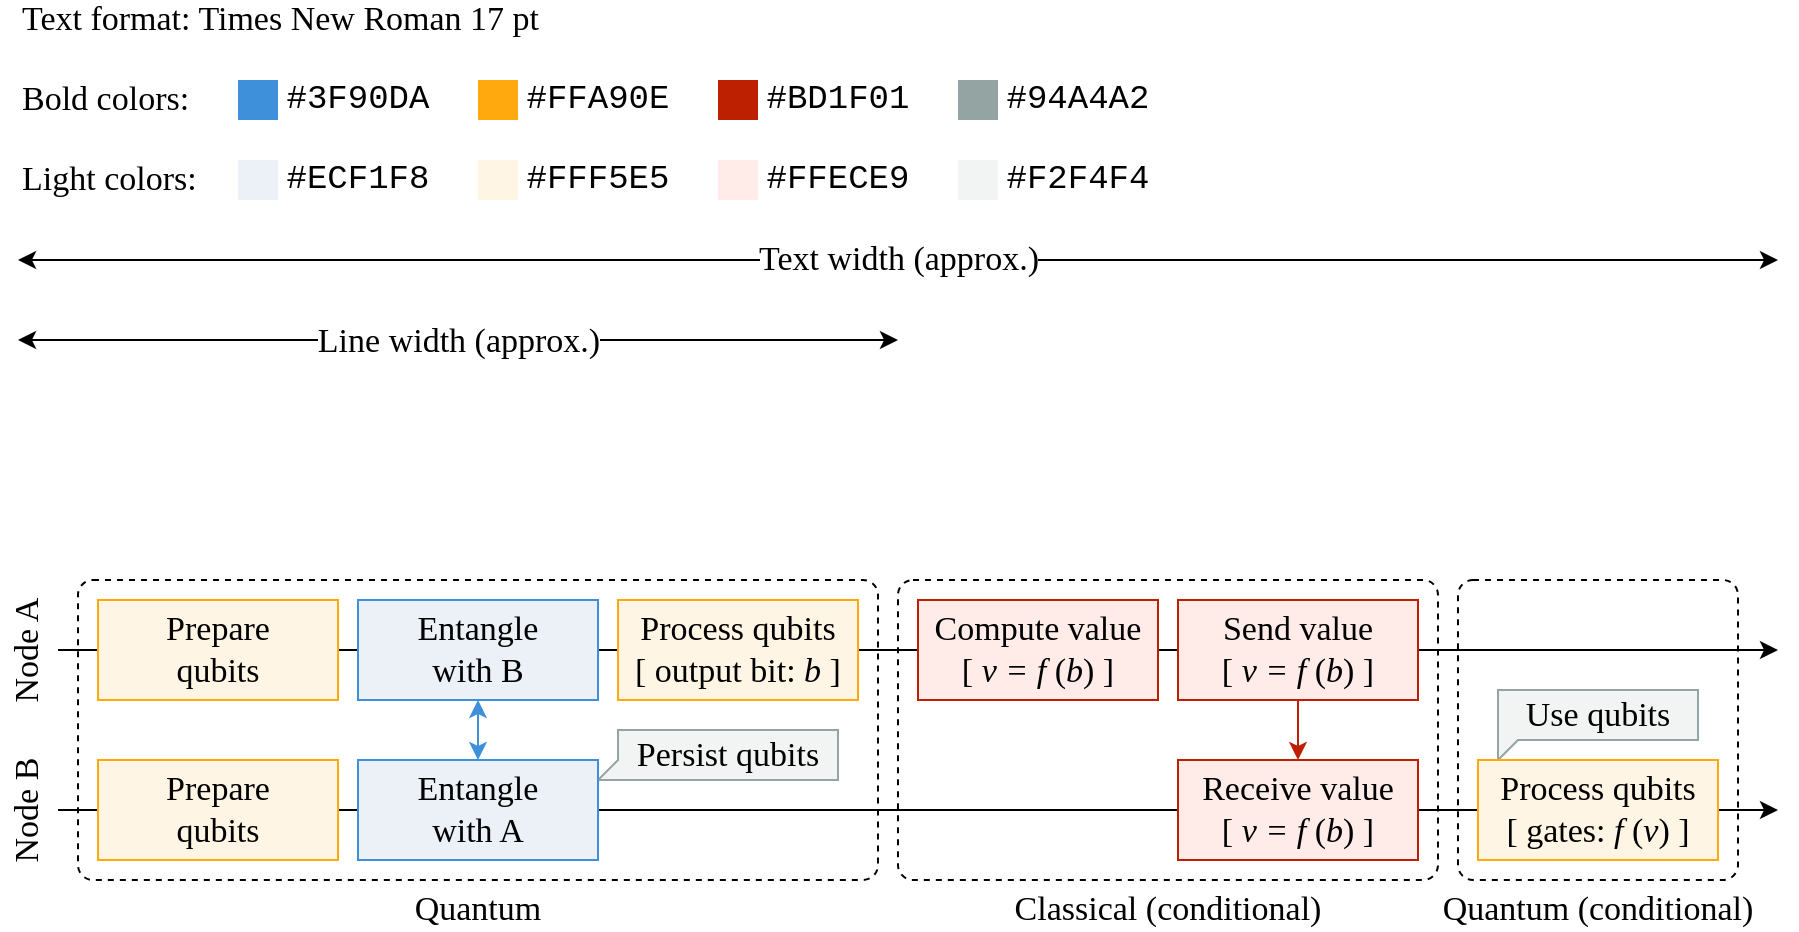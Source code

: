 <mxfile version="17.4.2" type="device"><diagram id="D1HtAhjjhCdzmTIrUNiw" name="Page-1"><mxGraphModel dx="1422" dy="788" grid="1" gridSize="10" guides="1" tooltips="1" connect="1" arrows="1" fold="1" page="1" pageScale="1" pageWidth="1100" pageHeight="850" math="0" shadow="0"><root><mxCell id="0"/><mxCell id="1" parent="0"/><mxCell id="n0w70IWuDG2wWnpJhkoU-3" value="" style="rounded=1;whiteSpace=wrap;html=1;comic=0;fillColor=none;fontFamily=Times New Roman;fontSize=15;fontColor=#FFA90E;align=center;absoluteArcSize=1;arcSize=15;dashed=1;" parent="1" vertex="1"><mxGeometry x="150" y="320" width="400" height="150" as="geometry"/></mxCell><mxCell id="HOQ9eJgj0v2eyHVtLmr2-1" value="" style="endArrow=classic;startArrow=classic;html=1;" parent="1" edge="1"><mxGeometry width="50" height="50" relative="1" as="geometry"><mxPoint x="120" y="160" as="sourcePoint"/><mxPoint x="1000" y="160" as="targetPoint"/></mxGeometry></mxCell><mxCell id="HOQ9eJgj0v2eyHVtLmr2-7" value="Text width (approx.)" style="edgeLabel;html=1;align=center;verticalAlign=middle;resizable=0;points=[];fontSize=17;fontFamily=Times New Roman;" parent="HOQ9eJgj0v2eyHVtLmr2-1" vertex="1" connectable="0"><mxGeometry x="0.509" relative="1" as="geometry"><mxPoint x="-224.17" as="offset"/></mxGeometry></mxCell><mxCell id="HOQ9eJgj0v2eyHVtLmr2-2" value="" style="endArrow=classic;startArrow=classic;html=1;" parent="1" edge="1"><mxGeometry width="50" height="50" relative="1" as="geometry"><mxPoint x="120" y="200" as="sourcePoint"/><mxPoint x="560" y="200.0" as="targetPoint"/></mxGeometry></mxCell><mxCell id="HOQ9eJgj0v2eyHVtLmr2-6" value="Line width (approx.)" style="edgeLabel;html=1;align=center;verticalAlign=middle;resizable=0;points=[];fontSize=17;fontFamily=Times New Roman;spacingLeft=0;" parent="HOQ9eJgj0v2eyHVtLmr2-2" vertex="1" connectable="0"><mxGeometry x="0.038" y="-1" relative="1" as="geometry"><mxPoint x="-8.33" as="offset"/></mxGeometry></mxCell><mxCell id="HOQ9eJgj0v2eyHVtLmr2-10" value="Text format: Times New Roman 17 pt" style="text;html=1;strokeColor=none;fillColor=none;align=left;verticalAlign=middle;whiteSpace=wrap;rounded=0;fontFamily=Times New Roman;fontSize=17;" parent="1" vertex="1"><mxGeometry x="120" y="30" width="280" height="20" as="geometry"/></mxCell><mxCell id="HOQ9eJgj0v2eyHVtLmr2-24" value="Bold colors:" style="text;html=1;strokeColor=none;fillColor=none;align=left;verticalAlign=middle;whiteSpace=wrap;rounded=0;fontFamily=Times New Roman;fontSize=17;" parent="1" vertex="1"><mxGeometry x="120" y="70" width="100" height="20" as="geometry"/></mxCell><mxCell id="HOQ9eJgj0v2eyHVtLmr2-25" value="" style="rounded=0;whiteSpace=wrap;html=1;fontFamily=Times New Roman;fontSize=17;align=center;strokeColor=none;fillColor=#3f90da;" parent="1" vertex="1"><mxGeometry x="230" y="70" width="20" height="20" as="geometry"/></mxCell><mxCell id="HOQ9eJgj0v2eyHVtLmr2-26" value="" style="rounded=0;whiteSpace=wrap;html=1;fontFamily=Times New Roman;fontSize=17;align=center;strokeColor=none;fillColor=#ffa90e;" parent="1" vertex="1"><mxGeometry x="350" y="70" width="20" height="20" as="geometry"/></mxCell><mxCell id="HOQ9eJgj0v2eyHVtLmr2-27" value="" style="rounded=0;whiteSpace=wrap;html=1;fontFamily=Times New Roman;fontSize=17;align=center;strokeColor=none;fillColor=#bd1f01;" parent="1" vertex="1"><mxGeometry x="470" y="70" width="20" height="20" as="geometry"/></mxCell><mxCell id="HOQ9eJgj0v2eyHVtLmr2-28" value="" style="rounded=0;whiteSpace=wrap;html=1;fontFamily=Times New Roman;fontSize=17;align=center;strokeColor=none;fillColor=#94a4a2;" parent="1" vertex="1"><mxGeometry x="590" y="70" width="20" height="20" as="geometry"/></mxCell><mxCell id="HOQ9eJgj0v2eyHVtLmr2-29" value="&lt;span style=&quot;text-align: left&quot;&gt;#94A4A2&lt;/span&gt;" style="text;html=1;strokeColor=none;fillColor=none;align=center;verticalAlign=middle;whiteSpace=wrap;rounded=0;fontFamily=Courier New;fontSize=17;" parent="1" vertex="1"><mxGeometry x="610" y="70" width="80" height="20" as="geometry"/></mxCell><mxCell id="HOQ9eJgj0v2eyHVtLmr2-30" value="&lt;span style=&quot;text-align: left&quot;&gt;#BD1F01&lt;/span&gt;" style="text;html=1;strokeColor=none;fillColor=none;align=center;verticalAlign=middle;whiteSpace=wrap;rounded=0;fontFamily=Courier New;fontSize=17;" parent="1" vertex="1"><mxGeometry x="490" y="70" width="80" height="20" as="geometry"/></mxCell><mxCell id="HOQ9eJgj0v2eyHVtLmr2-31" value="&lt;span style=&quot;text-align: left&quot;&gt;#FFA90E&lt;/span&gt;" style="text;html=1;strokeColor=none;fillColor=none;align=center;verticalAlign=middle;whiteSpace=wrap;rounded=0;fontFamily=Courier New;fontSize=17;" parent="1" vertex="1"><mxGeometry x="370" y="70" width="80" height="20" as="geometry"/></mxCell><mxCell id="HOQ9eJgj0v2eyHVtLmr2-32" value="&lt;span style=&quot;text-align: left&quot;&gt;#3F90DA&lt;/span&gt;" style="text;html=1;strokeColor=none;fillColor=none;align=center;verticalAlign=middle;whiteSpace=wrap;rounded=0;fontFamily=Courier New;fontSize=17;" parent="1" vertex="1"><mxGeometry x="250" y="70" width="80" height="20" as="geometry"/></mxCell><mxCell id="HOQ9eJgj0v2eyHVtLmr2-33" value="Light colors:" style="text;html=1;strokeColor=none;fillColor=none;align=left;verticalAlign=middle;whiteSpace=wrap;rounded=0;fontFamily=Times New Roman;fontSize=17;" parent="1" vertex="1"><mxGeometry x="120" y="110" width="100" height="20" as="geometry"/></mxCell><mxCell id="HOQ9eJgj0v2eyHVtLmr2-34" value="" style="rounded=0;whiteSpace=wrap;html=1;fontFamily=Times New Roman;fontSize=17;align=center;strokeColor=none;fillColor=#ecf1f8;" parent="1" vertex="1"><mxGeometry x="230" y="110" width="20" height="20" as="geometry"/></mxCell><mxCell id="HOQ9eJgj0v2eyHVtLmr2-35" value="" style="rounded=0;whiteSpace=wrap;html=1;fontFamily=Times New Roman;fontSize=17;align=center;strokeColor=none;fillColor=#fff5e5;" parent="1" vertex="1"><mxGeometry x="350" y="110" width="20" height="20" as="geometry"/></mxCell><mxCell id="HOQ9eJgj0v2eyHVtLmr2-36" value="" style="rounded=0;whiteSpace=wrap;html=1;fontFamily=Times New Roman;fontSize=17;align=center;strokeColor=none;fillColor=#ffece9;" parent="1" vertex="1"><mxGeometry x="470" y="110" width="20" height="20" as="geometry"/></mxCell><mxCell id="HOQ9eJgj0v2eyHVtLmr2-37" value="" style="rounded=0;whiteSpace=wrap;html=1;fontFamily=Times New Roman;fontSize=17;align=center;strokeColor=none;fillColor=#f2f4f4;" parent="1" vertex="1"><mxGeometry x="590" y="110" width="20" height="20" as="geometry"/></mxCell><mxCell id="HOQ9eJgj0v2eyHVtLmr2-38" value="&lt;span style=&quot;text-align: left&quot;&gt;#&lt;/span&gt;F2F4F4" style="text;html=1;strokeColor=none;fillColor=none;align=center;verticalAlign=middle;whiteSpace=wrap;rounded=0;fontFamily=Courier New;fontSize=17;" parent="1" vertex="1"><mxGeometry x="610" y="110" width="80" height="20" as="geometry"/></mxCell><mxCell id="HOQ9eJgj0v2eyHVtLmr2-39" value="&lt;span style=&quot;text-align: left&quot;&gt;#&lt;/span&gt;FFECE9" style="text;html=1;strokeColor=none;fillColor=none;align=center;verticalAlign=middle;whiteSpace=wrap;rounded=0;fontFamily=Courier New;fontSize=17;" parent="1" vertex="1"><mxGeometry x="490" y="110" width="80" height="20" as="geometry"/></mxCell><mxCell id="HOQ9eJgj0v2eyHVtLmr2-40" value="&lt;span style=&quot;text-align: left&quot;&gt;#&lt;/span&gt;FFF5E5" style="text;html=1;strokeColor=none;fillColor=none;align=center;verticalAlign=middle;whiteSpace=wrap;rounded=0;fontFamily=Courier New;fontSize=17;" parent="1" vertex="1"><mxGeometry x="370" y="110" width="80" height="20" as="geometry"/></mxCell><mxCell id="HOQ9eJgj0v2eyHVtLmr2-41" value="&lt;span style=&quot;text-align: left&quot;&gt;#&lt;/span&gt;ECF1F8" style="text;html=1;strokeColor=none;fillColor=none;align=center;verticalAlign=middle;whiteSpace=wrap;rounded=0;fontFamily=Courier New;fontSize=17;" parent="1" vertex="1"><mxGeometry x="250" y="110" width="80" height="20" as="geometry"/></mxCell><mxCell id="n0w70IWuDG2wWnpJhkoU-1" value="" style="rounded=1;whiteSpace=wrap;html=1;comic=0;fillColor=none;fontFamily=Times New Roman;fontSize=15;fontColor=#FFA90E;align=center;absoluteArcSize=1;arcSize=15;dashed=1;" parent="1" vertex="1"><mxGeometry x="840" y="320" width="140" height="150" as="geometry"/></mxCell><mxCell id="n0w70IWuDG2wWnpJhkoU-2" value="" style="rounded=1;whiteSpace=wrap;html=1;comic=0;fillColor=none;fontFamily=Times New Roman;fontSize=15;fontColor=#FFA90E;align=center;absoluteArcSize=1;arcSize=15;dashed=1;" parent="1" vertex="1"><mxGeometry x="560" y="320" width="270" height="150" as="geometry"/></mxCell><mxCell id="n0w70IWuDG2wWnpJhkoU-4" value="" style="endArrow=classic;html=1;endFill=1;" parent="1" edge="1"><mxGeometry width="50" height="50" relative="1" as="geometry"><mxPoint x="140" y="355" as="sourcePoint"/><mxPoint x="1000" y="355" as="targetPoint"/></mxGeometry></mxCell><mxCell id="n0w70IWuDG2wWnpJhkoU-5" value="Node A" style="text;html=1;strokeColor=none;fillColor=none;align=center;verticalAlign=middle;whiteSpace=wrap;rounded=0;fontFamily=Times New Roman;fontSize=17;horizontal=0;" parent="1" vertex="1"><mxGeometry x="115" y="325" width="20" height="60" as="geometry"/></mxCell><mxCell id="n0w70IWuDG2wWnpJhkoU-6" value="" style="endArrow=classic;html=1;endFill=1;" parent="1" edge="1"><mxGeometry width="50" height="50" relative="1" as="geometry"><mxPoint x="140" y="435" as="sourcePoint"/><mxPoint x="1000" y="435" as="targetPoint"/></mxGeometry></mxCell><mxCell id="n0w70IWuDG2wWnpJhkoU-7" value="Prepare&lt;br&gt;qubits" style="rounded=0;whiteSpace=wrap;html=1;fontFamily=Times New Roman;fontSize=17;align=center;strokeColor=#FFA90E;fillColor=#FFF5E5;" parent="1" vertex="1"><mxGeometry x="160" y="330" width="120" height="50" as="geometry"/></mxCell><mxCell id="n0w70IWuDG2wWnpJhkoU-8" value="Entangle&lt;br&gt;with B" style="rounded=0;whiteSpace=wrap;html=1;fontFamily=Times New Roman;fontSize=17;align=center;strokeColor=#3F90DA;fillColor=#ECF1F8;" parent="1" vertex="1"><mxGeometry x="290" y="330" width="120" height="50" as="geometry"/></mxCell><mxCell id="n0w70IWuDG2wWnpJhkoU-10" value="Send value&lt;br&gt;[ &lt;i&gt;v = f&amp;nbsp;&lt;/i&gt;(&lt;i&gt;b&lt;/i&gt;) ]" style="rounded=0;whiteSpace=wrap;html=1;fontFamily=Times New Roman;fontSize=17;align=center;strokeColor=#BD1F01;fillColor=#FFECE9;" parent="1" vertex="1"><mxGeometry x="700" y="330" width="120" height="50" as="geometry"/></mxCell><mxCell id="n0w70IWuDG2wWnpJhkoU-11" value="" style="endArrow=classic;startArrow=classic;html=1;fontFamily=Times New Roman;fontSize=17;strokeColor=#3F90DA;" parent="1" edge="1"><mxGeometry width="50" height="50" relative="1" as="geometry"><mxPoint x="350" y="410" as="sourcePoint"/><mxPoint x="350" y="380" as="targetPoint"/></mxGeometry></mxCell><mxCell id="n0w70IWuDG2wWnpJhkoU-12" value="" style="endArrow=classic;html=1;fontFamily=Times New Roman;fontSize=17;strokeColor=#BD1F01;" parent="1" edge="1"><mxGeometry width="50" height="50" relative="1" as="geometry"><mxPoint x="760" y="380" as="sourcePoint"/><mxPoint x="760" y="410" as="targetPoint"/></mxGeometry></mxCell><mxCell id="n0w70IWuDG2wWnpJhkoU-13" value="Prepare&lt;br&gt;qubits" style="rounded=0;whiteSpace=wrap;html=1;fontFamily=Times New Roman;fontSize=17;align=center;strokeColor=#FFA90E;fillColor=#FFF5E5;" parent="1" vertex="1"><mxGeometry x="160" y="410" width="120" height="50" as="geometry"/></mxCell><mxCell id="n0w70IWuDG2wWnpJhkoU-16" value="Node B" style="text;html=1;strokeColor=none;fillColor=none;align=center;verticalAlign=middle;whiteSpace=wrap;rounded=0;fontFamily=Times New Roman;fontSize=17;horizontal=0;" parent="1" vertex="1"><mxGeometry x="115" y="405" width="20" height="60" as="geometry"/></mxCell><mxCell id="n0w70IWuDG2wWnpJhkoU-17" value="Quantum " style="text;html=1;strokeColor=none;fillColor=none;align=center;verticalAlign=middle;whiteSpace=wrap;rounded=0;fontFamily=Times New Roman;fontSize=17;" parent="1" vertex="1"><mxGeometry x="310" y="475" width="80" height="20" as="geometry"/></mxCell><mxCell id="n0w70IWuDG2wWnpJhkoU-18" value="Quantum (conditional)" style="text;html=1;strokeColor=none;fillColor=none;align=center;verticalAlign=middle;whiteSpace=wrap;rounded=0;fontFamily=Times New Roman;fontSize=17;" parent="1" vertex="1"><mxGeometry x="830" y="475" width="160" height="20" as="geometry"/></mxCell><mxCell id="n0w70IWuDG2wWnpJhkoU-19" value="Process qubits&lt;br&gt;[ output bit: &lt;i&gt;b &lt;/i&gt;]" style="rounded=0;whiteSpace=wrap;html=1;fontFamily=Times New Roman;fontSize=17;align=center;strokeColor=#FFA90E;fillColor=#FFF5E5;" parent="1" vertex="1"><mxGeometry x="420" y="330" width="120" height="50" as="geometry"/></mxCell><mxCell id="n0w70IWuDG2wWnpJhkoU-20" value="Compute value&lt;br&gt;[ &lt;i&gt;v = f&amp;nbsp;&lt;/i&gt;(&lt;i&gt;b&lt;/i&gt;) ]" style="rounded=0;whiteSpace=wrap;html=1;fontFamily=Times New Roman;fontSize=17;align=center;strokeColor=#BD1F01;fillColor=#FFECE9;" parent="1" vertex="1"><mxGeometry x="570" y="330" width="120" height="50" as="geometry"/></mxCell><mxCell id="n0w70IWuDG2wWnpJhkoU-21" value="Receive value&lt;br&gt;[ &lt;i&gt;v = f&amp;nbsp;&lt;/i&gt;(&lt;i&gt;b&lt;/i&gt;) ]" style="rounded=0;whiteSpace=wrap;html=1;fontFamily=Times New Roman;fontSize=17;align=center;strokeColor=#BD1F01;fillColor=#FFECE9;" parent="1" vertex="1"><mxGeometry x="700" y="410" width="120" height="50" as="geometry"/></mxCell><mxCell id="n0w70IWuDG2wWnpJhkoU-22" value="Classical (conditional)" style="text;html=1;strokeColor=none;fillColor=none;align=center;verticalAlign=middle;whiteSpace=wrap;rounded=0;fontFamily=Times New Roman;fontSize=17;" parent="1" vertex="1"><mxGeometry x="615" y="475" width="160" height="20" as="geometry"/></mxCell><mxCell id="n0w70IWuDG2wWnpJhkoU-30" value="Use qubits" style="shape=callout;whiteSpace=wrap;html=1;perimeter=calloutPerimeter;comic=0;fontFamily=Times New Roman;fontSize=17;fontColor=#000000;strokeColor=#94A4A2;fillColor=#F2F4F4;strokeWidth=1;spacing=0;size=10;position=0;position2=0;base=10;noLabel=0;direction=east;spacingBottom=0;" parent="1" vertex="1"><mxGeometry x="860" y="375" width="100" height="35" as="geometry"/></mxCell><mxCell id="n0w70IWuDG2wWnpJhkoU-31" value="Persist qubits" style="shape=callout;whiteSpace=wrap;html=1;perimeter=calloutPerimeter;comic=0;fontFamily=Times New Roman;fontSize=17;fontColor=#000000;strokeColor=#94A4A2;fillColor=#F2F4F4;strokeWidth=1;spacing=0;size=10;position=0.6;position2=1;base=25;noLabel=0;direction=south;spacingBottom=0;" parent="1" vertex="1"><mxGeometry x="410" y="395" width="120" height="25" as="geometry"/></mxCell><mxCell id="n0w70IWuDG2wWnpJhkoU-14" value="Entangle&lt;br&gt;with A" style="rounded=0;whiteSpace=wrap;html=1;fontFamily=Times New Roman;fontSize=17;align=center;strokeColor=#3F90DA;fillColor=#ECF1F8;" parent="1" vertex="1"><mxGeometry x="290" y="410" width="120" height="50" as="geometry"/></mxCell><mxCell id="n0w70IWuDG2wWnpJhkoU-15" value="Process qubits&lt;br&gt;[ gates:&amp;nbsp;&lt;i&gt;f&amp;nbsp;&lt;/i&gt;(&lt;i&gt;v&lt;/i&gt;) ]" style="rounded=0;whiteSpace=wrap;html=1;fontFamily=Times New Roman;fontSize=17;align=center;strokeColor=#FFA90E;fillColor=#FFF5E5;" parent="1" vertex="1"><mxGeometry x="850" y="410" width="120" height="50" as="geometry"/></mxCell></root></mxGraphModel></diagram></mxfile>